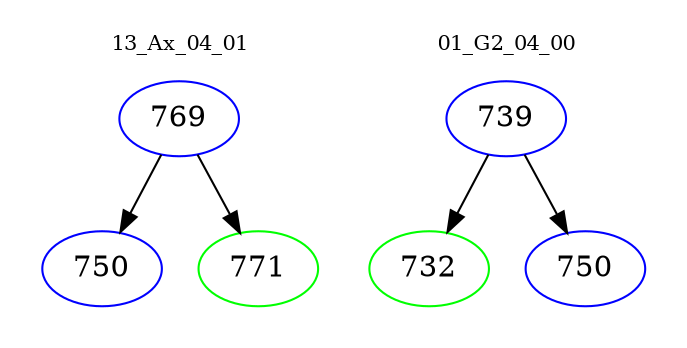 digraph{
subgraph cluster_0 {
color = white
label = "13_Ax_04_01";
fontsize=10;
T0_769 [label="769", color="blue"]
T0_769 -> T0_750 [color="black"]
T0_750 [label="750", color="blue"]
T0_769 -> T0_771 [color="black"]
T0_771 [label="771", color="green"]
}
subgraph cluster_1 {
color = white
label = "01_G2_04_00";
fontsize=10;
T1_739 [label="739", color="blue"]
T1_739 -> T1_732 [color="black"]
T1_732 [label="732", color="green"]
T1_739 -> T1_750 [color="black"]
T1_750 [label="750", color="blue"]
}
}
